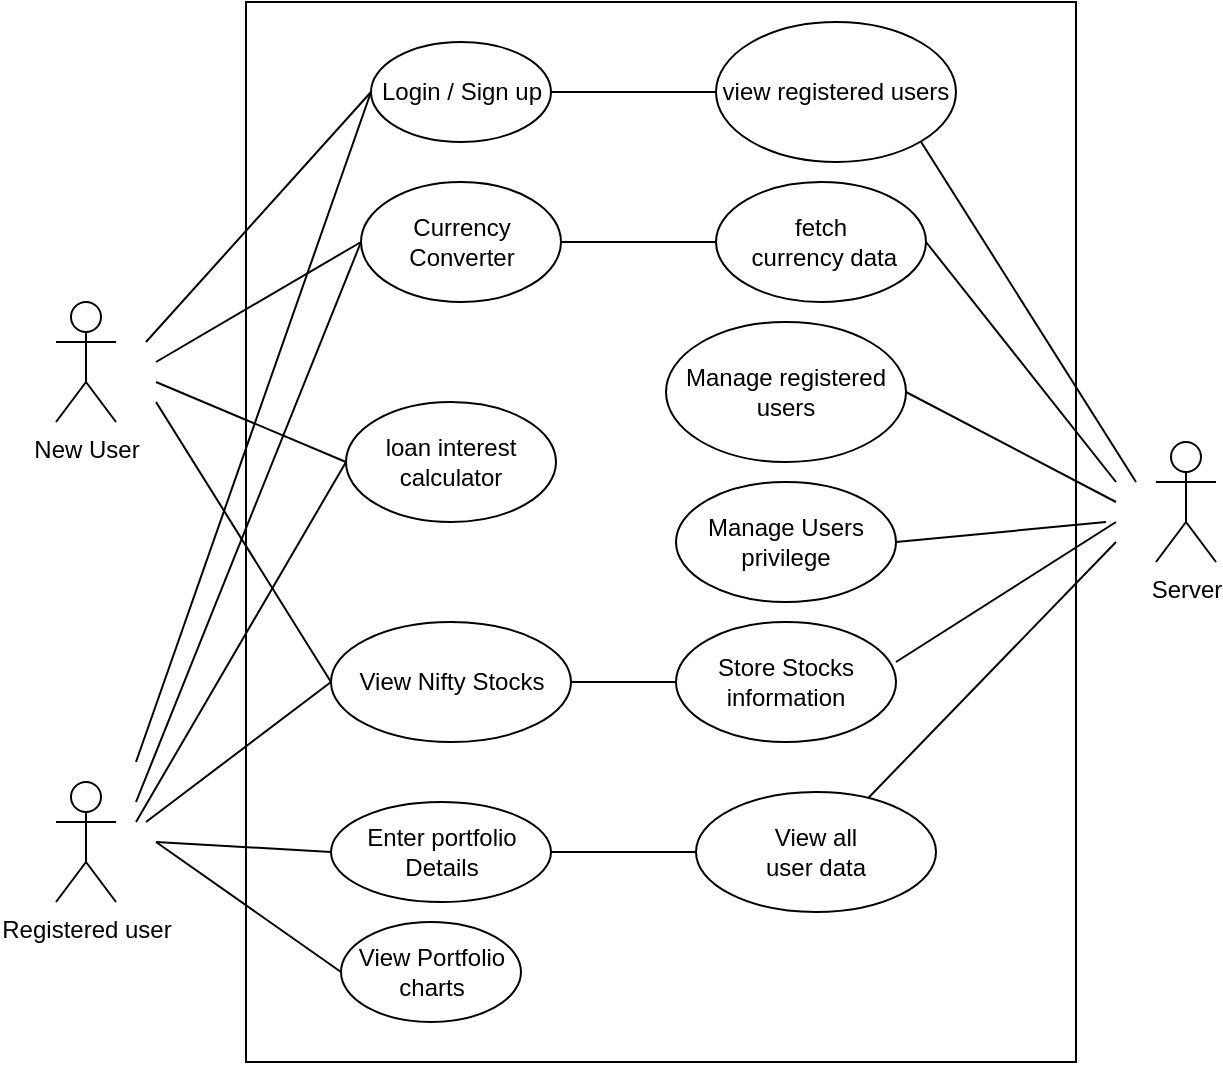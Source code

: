 <mxfile version="15.8.4" type="device"><diagram id="Ec3W36vmHFovTaE8B13X" name="Page-1"><mxGraphModel dx="96" dy="1717" grid="1" gridSize="10" guides="1" tooltips="1" connect="1" arrows="1" fold="1" page="1" pageScale="1" pageWidth="850" pageHeight="1100" math="0" shadow="0"><root><mxCell id="0"/><mxCell id="1" parent="0"/><mxCell id="9ngxok6EQrVDWdslcYag-1" value="" style="rounded=0;whiteSpace=wrap;html=1;" parent="1" vertex="1"><mxGeometry x="1075" y="-40" width="415" height="530" as="geometry"/></mxCell><object label="New User" id="m7jmdWZdd-BYtGpIoU0X-1"><mxCell style="shape=umlActor;verticalLabelPosition=bottom;verticalAlign=top;html=1;outlineConnect=0;" parent="1" vertex="1"><mxGeometry x="980" y="110" width="30" height="60" as="geometry"/></mxCell></object><mxCell id="m7jmdWZdd-BYtGpIoU0X-2" value="Server" style="shape=umlActor;verticalLabelPosition=bottom;verticalAlign=top;html=1;outlineConnect=0;" parent="1" vertex="1"><mxGeometry x="1530" y="180" width="30" height="60" as="geometry"/></mxCell><mxCell id="m7jmdWZdd-BYtGpIoU0X-3" value="Login / Sign up" style="ellipse;whiteSpace=wrap;html=1;" parent="1" vertex="1"><mxGeometry x="1137.5" y="-20" width="90" height="50" as="geometry"/></mxCell><mxCell id="dJvuSHmkwBWb0_6w-aVG-30" style="edgeStyle=orthogonalEdgeStyle;rounded=0;orthogonalLoop=1;jettySize=auto;html=1;entryX=0;entryY=0.5;entryDx=0;entryDy=0;endArrow=none;endFill=0;" edge="1" parent="1" source="m7jmdWZdd-BYtGpIoU0X-10" target="dJvuSHmkwBWb0_6w-aVG-29"><mxGeometry relative="1" as="geometry"/></mxCell><mxCell id="m7jmdWZdd-BYtGpIoU0X-10" value="&lt;span&gt;Currency Converter&lt;/span&gt;" style="ellipse;whiteSpace=wrap;html=1;" parent="1" vertex="1"><mxGeometry x="1132.5" y="50" width="100" height="60" as="geometry"/></mxCell><mxCell id="m7jmdWZdd-BYtGpIoU0X-14" value="&lt;span&gt;loan interest&lt;br&gt;calculator&lt;br&gt;&lt;/span&gt;" style="ellipse;whiteSpace=wrap;html=1;" parent="1" vertex="1"><mxGeometry x="1125" y="160" width="105" height="60" as="geometry"/></mxCell><mxCell id="dJvuSHmkwBWb0_6w-aVG-27" style="edgeStyle=orthogonalEdgeStyle;rounded=0;orthogonalLoop=1;jettySize=auto;html=1;endArrow=none;endFill=0;" edge="1" parent="1" source="m7jmdWZdd-BYtGpIoU0X-16" target="dJvuSHmkwBWb0_6w-aVG-26"><mxGeometry relative="1" as="geometry"/></mxCell><mxCell id="m7jmdWZdd-BYtGpIoU0X-16" value="&lt;span&gt;View Nifty Stocks&lt;/span&gt;" style="ellipse;whiteSpace=wrap;html=1;" parent="1" vertex="1"><mxGeometry x="1117.5" y="270" width="120" height="60" as="geometry"/></mxCell><mxCell id="m7jmdWZdd-BYtGpIoU0X-20" value="Manage Users&lt;br&gt;privilege" style="ellipse;whiteSpace=wrap;html=1;" parent="1" vertex="1"><mxGeometry x="1290" y="200" width="110" height="60" as="geometry"/></mxCell><mxCell id="m7jmdWZdd-BYtGpIoU0X-28" value="&lt;span&gt;View Portfolio &lt;br&gt;charts&lt;br&gt;&lt;/span&gt;" style="ellipse;whiteSpace=wrap;html=1;" parent="1" vertex="1"><mxGeometry x="1122.5" y="420" width="90" height="50" as="geometry"/></mxCell><mxCell id="dJvuSHmkwBWb0_6w-aVG-22" style="edgeStyle=orthogonalEdgeStyle;rounded=0;orthogonalLoop=1;jettySize=auto;html=1;entryX=1;entryY=0.5;entryDx=0;entryDy=0;endArrow=none;endFill=0;" edge="1" parent="1" source="m7jmdWZdd-BYtGpIoU0X-32" target="m7jmdWZdd-BYtGpIoU0X-3"><mxGeometry relative="1" as="geometry"/></mxCell><mxCell id="m7jmdWZdd-BYtGpIoU0X-32" value="&lt;span&gt;view registered users&lt;/span&gt;" style="ellipse;whiteSpace=wrap;html=1;" parent="1" vertex="1"><mxGeometry x="1310" y="-30" width="120" height="70" as="geometry"/></mxCell><mxCell id="m7jmdWZdd-BYtGpIoU0X-52" value="Enter portfolio&lt;br&gt;Details" style="ellipse;whiteSpace=wrap;html=1;" parent="1" vertex="1"><mxGeometry x="1117.5" y="360" width="110" height="50" as="geometry"/></mxCell><mxCell id="zVwSYUFgzaa7D8uJjRyQ-4" value="Registered user" style="shape=umlActor;verticalLabelPosition=bottom;verticalAlign=top;html=1;outlineConnect=0;" parent="1" vertex="1"><mxGeometry x="980" y="350" width="30" height="60" as="geometry"/></mxCell><mxCell id="kYxRmIv3qHa8inBHX_Yz-1" value="View all &lt;br&gt;user data" style="ellipse;whiteSpace=wrap;html=1;" parent="1" vertex="1"><mxGeometry x="1300" y="355" width="120" height="60" as="geometry"/></mxCell><mxCell id="dJvuSHmkwBWb0_6w-aVG-1" value="&lt;span&gt;Manage registered users&lt;/span&gt;" style="ellipse;whiteSpace=wrap;html=1;" vertex="1" parent="1"><mxGeometry x="1285" y="120" width="120" height="70" as="geometry"/></mxCell><mxCell id="dJvuSHmkwBWb0_6w-aVG-5" value="" style="endArrow=none;html=1;rounded=0;entryX=0;entryY=0.5;entryDx=0;entryDy=0;" edge="1" parent="1" target="m7jmdWZdd-BYtGpIoU0X-3"><mxGeometry width="50" height="50" relative="1" as="geometry"><mxPoint x="1025" y="130" as="sourcePoint"/><mxPoint x="1075" y="80" as="targetPoint"/></mxGeometry></mxCell><mxCell id="dJvuSHmkwBWb0_6w-aVG-6" value="" style="endArrow=none;html=1;rounded=0;entryX=0;entryY=0.5;entryDx=0;entryDy=0;" edge="1" parent="1" target="m7jmdWZdd-BYtGpIoU0X-10"><mxGeometry width="50" height="50" relative="1" as="geometry"><mxPoint x="1030" y="140" as="sourcePoint"/><mxPoint x="1080" y="100" as="targetPoint"/></mxGeometry></mxCell><mxCell id="dJvuSHmkwBWb0_6w-aVG-7" value="" style="endArrow=none;html=1;rounded=0;entryX=0;entryY=0.5;entryDx=0;entryDy=0;" edge="1" parent="1" target="m7jmdWZdd-BYtGpIoU0X-14"><mxGeometry width="50" height="50" relative="1" as="geometry"><mxPoint x="1030" y="150" as="sourcePoint"/><mxPoint x="990" y="230" as="targetPoint"/></mxGeometry></mxCell><mxCell id="dJvuSHmkwBWb0_6w-aVG-8" value="" style="endArrow=none;html=1;rounded=0;entryX=0;entryY=0.5;entryDx=0;entryDy=0;" edge="1" parent="1" target="m7jmdWZdd-BYtGpIoU0X-16"><mxGeometry width="50" height="50" relative="1" as="geometry"><mxPoint x="1030" y="160" as="sourcePoint"/><mxPoint x="1040" y="230" as="targetPoint"/></mxGeometry></mxCell><mxCell id="dJvuSHmkwBWb0_6w-aVG-9" value="" style="endArrow=none;html=1;rounded=0;entryX=0;entryY=0.5;entryDx=0;entryDy=0;" edge="1" parent="1" target="m7jmdWZdd-BYtGpIoU0X-28"><mxGeometry width="50" height="50" relative="1" as="geometry"><mxPoint x="1030" y="380" as="sourcePoint"/><mxPoint x="1000" y="260" as="targetPoint"/></mxGeometry></mxCell><mxCell id="dJvuSHmkwBWb0_6w-aVG-10" value="" style="endArrow=none;html=1;rounded=0;entryX=0;entryY=0.5;entryDx=0;entryDy=0;" edge="1" parent="1" target="m7jmdWZdd-BYtGpIoU0X-52"><mxGeometry width="50" height="50" relative="1" as="geometry"><mxPoint x="1030" y="380" as="sourcePoint"/><mxPoint x="1070" y="430" as="targetPoint"/></mxGeometry></mxCell><mxCell id="dJvuSHmkwBWb0_6w-aVG-11" value="" style="endArrow=none;html=1;rounded=0;entryX=0;entryY=0.5;entryDx=0;entryDy=0;" edge="1" parent="1" target="m7jmdWZdd-BYtGpIoU0X-16"><mxGeometry width="50" height="50" relative="1" as="geometry"><mxPoint x="1025" y="370" as="sourcePoint"/><mxPoint x="1075" y="320" as="targetPoint"/></mxGeometry></mxCell><mxCell id="dJvuSHmkwBWb0_6w-aVG-12" value="" style="endArrow=none;html=1;rounded=0;entryX=0;entryY=0.5;entryDx=0;entryDy=0;" edge="1" parent="1" target="m7jmdWZdd-BYtGpIoU0X-14"><mxGeometry width="50" height="50" relative="1" as="geometry"><mxPoint x="1020" y="370" as="sourcePoint"/><mxPoint x="1040" y="280" as="targetPoint"/></mxGeometry></mxCell><mxCell id="dJvuSHmkwBWb0_6w-aVG-13" value="" style="endArrow=none;html=1;rounded=0;entryX=0;entryY=0.5;entryDx=0;entryDy=0;" edge="1" parent="1" target="m7jmdWZdd-BYtGpIoU0X-10"><mxGeometry width="50" height="50" relative="1" as="geometry"><mxPoint x="1020" y="360" as="sourcePoint"/><mxPoint x="1030" y="290" as="targetPoint"/></mxGeometry></mxCell><mxCell id="dJvuSHmkwBWb0_6w-aVG-14" value="" style="endArrow=none;html=1;rounded=0;entryX=0;entryY=0.5;entryDx=0;entryDy=0;" edge="1" parent="1" target="m7jmdWZdd-BYtGpIoU0X-3"><mxGeometry width="50" height="50" relative="1" as="geometry"><mxPoint x="1020" y="340" as="sourcePoint"/><mxPoint x="1000" y="250" as="targetPoint"/></mxGeometry></mxCell><mxCell id="dJvuSHmkwBWb0_6w-aVG-15" value="" style="endArrow=none;html=1;rounded=0;exitX=1;exitY=0.5;exitDx=0;exitDy=0;" edge="1" parent="1" source="m7jmdWZdd-BYtGpIoU0X-20"><mxGeometry width="50" height="50" relative="1" as="geometry"><mxPoint x="1400" y="260" as="sourcePoint"/><mxPoint x="1505" y="220" as="targetPoint"/></mxGeometry></mxCell><mxCell id="dJvuSHmkwBWb0_6w-aVG-16" value="" style="endArrow=none;html=1;rounded=0;" edge="1" parent="1" source="kYxRmIv3qHa8inBHX_Yz-1"><mxGeometry width="50" height="50" relative="1" as="geometry"><mxPoint x="1440" y="200" as="sourcePoint"/><mxPoint x="1510" y="230" as="targetPoint"/></mxGeometry></mxCell><mxCell id="dJvuSHmkwBWb0_6w-aVG-17" value="" style="endArrow=none;html=1;rounded=0;exitX=1;exitY=0.5;exitDx=0;exitDy=0;" edge="1" parent="1" source="dJvuSHmkwBWb0_6w-aVG-1"><mxGeometry width="50" height="50" relative="1" as="geometry"><mxPoint x="1430" y="170" as="sourcePoint"/><mxPoint x="1510" y="210" as="targetPoint"/></mxGeometry></mxCell><mxCell id="dJvuSHmkwBWb0_6w-aVG-18" value="" style="endArrow=none;html=1;rounded=0;exitX=1;exitY=1;exitDx=0;exitDy=0;" edge="1" parent="1" source="m7jmdWZdd-BYtGpIoU0X-32"><mxGeometry width="50" height="50" relative="1" as="geometry"><mxPoint x="1470" y="110" as="sourcePoint"/><mxPoint x="1520" y="200" as="targetPoint"/></mxGeometry></mxCell><mxCell id="dJvuSHmkwBWb0_6w-aVG-24" value="" style="endArrow=none;html=1;rounded=0;exitX=0;exitY=0.5;exitDx=0;exitDy=0;entryX=1;entryY=0.5;entryDx=0;entryDy=0;endFill=0;" edge="1" parent="1" source="kYxRmIv3qHa8inBHX_Yz-1" target="m7jmdWZdd-BYtGpIoU0X-52"><mxGeometry width="50" height="50" relative="1" as="geometry"><mxPoint x="1250" y="310" as="sourcePoint"/><mxPoint x="1300" y="260" as="targetPoint"/></mxGeometry></mxCell><mxCell id="dJvuSHmkwBWb0_6w-aVG-26" value="Store Stocks&lt;br&gt;information" style="ellipse;whiteSpace=wrap;html=1;" vertex="1" parent="1"><mxGeometry x="1290" y="270" width="110" height="60" as="geometry"/></mxCell><mxCell id="dJvuSHmkwBWb0_6w-aVG-28" value="" style="endArrow=none;html=1;rounded=0;" edge="1" parent="1"><mxGeometry width="50" height="50" relative="1" as="geometry"><mxPoint x="1400" y="290" as="sourcePoint"/><mxPoint x="1510" y="220" as="targetPoint"/></mxGeometry></mxCell><mxCell id="dJvuSHmkwBWb0_6w-aVG-29" value="fetch&lt;br&gt;&amp;nbsp;currency data" style="ellipse;whiteSpace=wrap;html=1;" vertex="1" parent="1"><mxGeometry x="1310" y="50" width="105" height="60" as="geometry"/></mxCell><mxCell id="dJvuSHmkwBWb0_6w-aVG-31" value="" style="endArrow=none;html=1;rounded=0;exitX=1;exitY=0.5;exitDx=0;exitDy=0;" edge="1" parent="1" source="dJvuSHmkwBWb0_6w-aVG-29"><mxGeometry width="50" height="50" relative="1" as="geometry"><mxPoint x="1450" y="120" as="sourcePoint"/><mxPoint x="1510" y="200" as="targetPoint"/></mxGeometry></mxCell></root></mxGraphModel></diagram></mxfile>